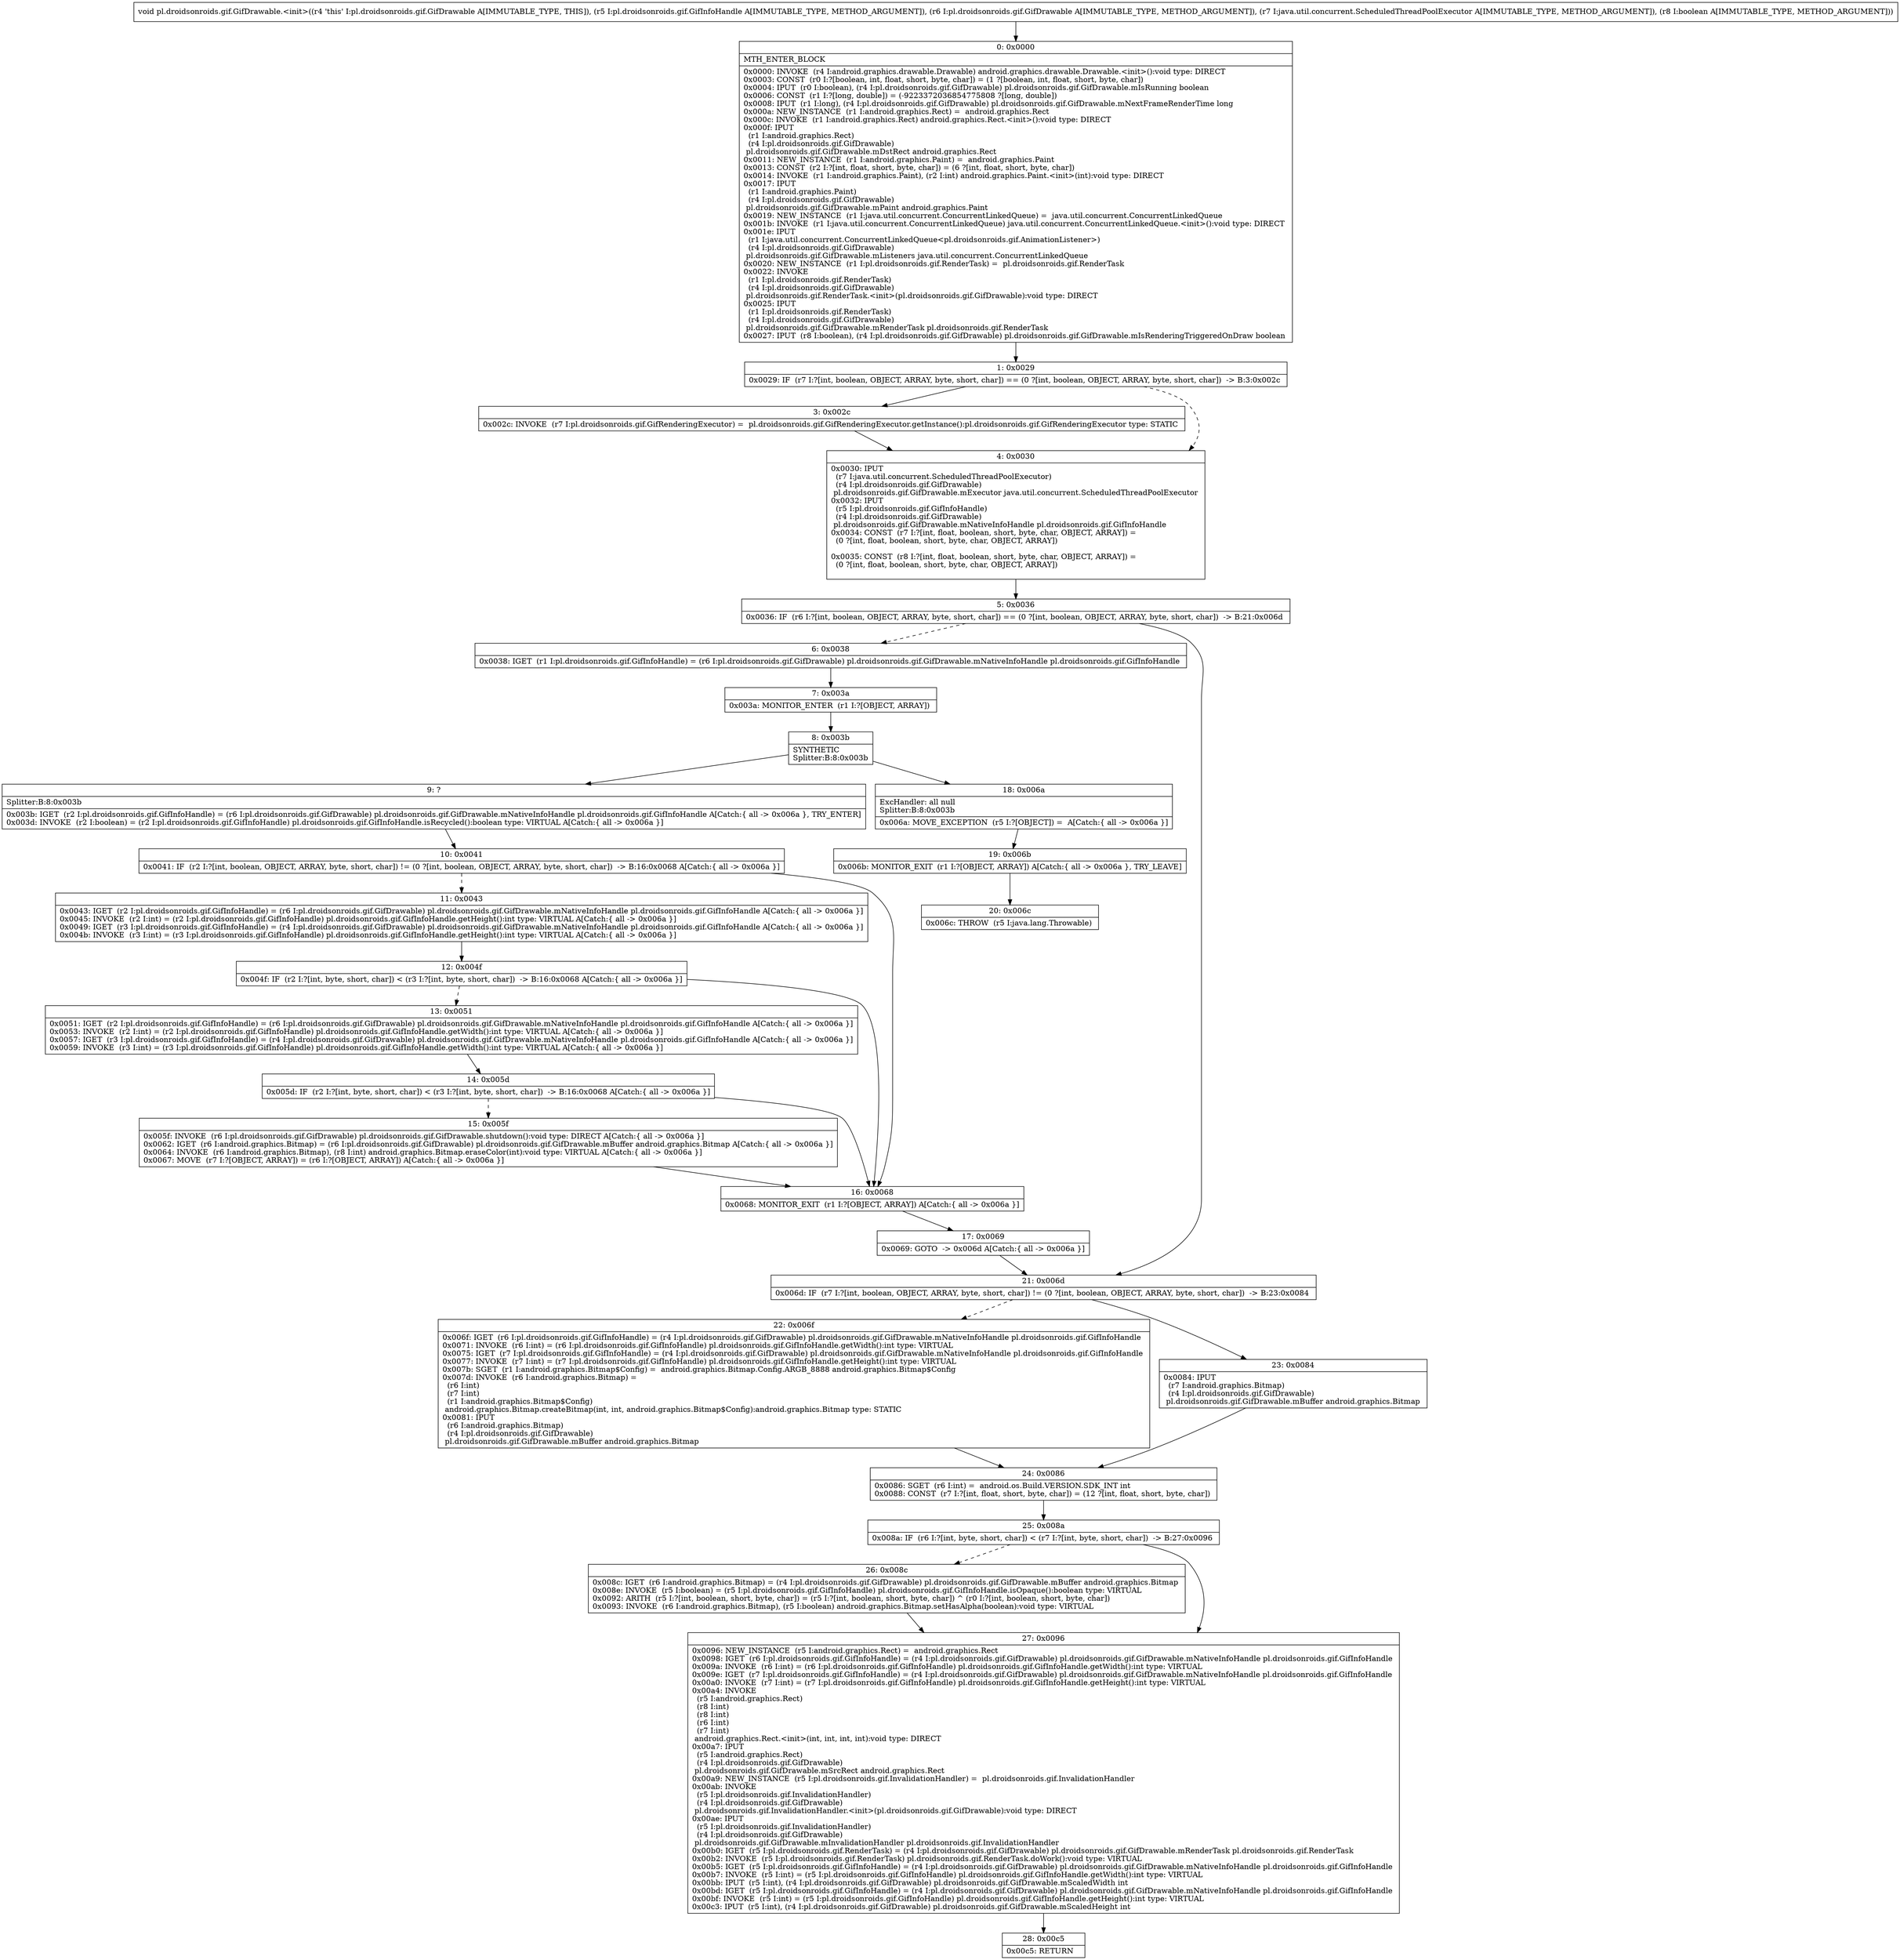 digraph "CFG forpl.droidsonroids.gif.GifDrawable.\<init\>(Lpl\/droidsonroids\/gif\/GifInfoHandle;Lpl\/droidsonroids\/gif\/GifDrawable;Ljava\/util\/concurrent\/ScheduledThreadPoolExecutor;Z)V" {
Node_0 [shape=record,label="{0\:\ 0x0000|MTH_ENTER_BLOCK\l|0x0000: INVOKE  (r4 I:android.graphics.drawable.Drawable) android.graphics.drawable.Drawable.\<init\>():void type: DIRECT \l0x0003: CONST  (r0 I:?[boolean, int, float, short, byte, char]) = (1 ?[boolean, int, float, short, byte, char]) \l0x0004: IPUT  (r0 I:boolean), (r4 I:pl.droidsonroids.gif.GifDrawable) pl.droidsonroids.gif.GifDrawable.mIsRunning boolean \l0x0006: CONST  (r1 I:?[long, double]) = (\-9223372036854775808 ?[long, double]) \l0x0008: IPUT  (r1 I:long), (r4 I:pl.droidsonroids.gif.GifDrawable) pl.droidsonroids.gif.GifDrawable.mNextFrameRenderTime long \l0x000a: NEW_INSTANCE  (r1 I:android.graphics.Rect) =  android.graphics.Rect \l0x000c: INVOKE  (r1 I:android.graphics.Rect) android.graphics.Rect.\<init\>():void type: DIRECT \l0x000f: IPUT  \l  (r1 I:android.graphics.Rect)\l  (r4 I:pl.droidsonroids.gif.GifDrawable)\l pl.droidsonroids.gif.GifDrawable.mDstRect android.graphics.Rect \l0x0011: NEW_INSTANCE  (r1 I:android.graphics.Paint) =  android.graphics.Paint \l0x0013: CONST  (r2 I:?[int, float, short, byte, char]) = (6 ?[int, float, short, byte, char]) \l0x0014: INVOKE  (r1 I:android.graphics.Paint), (r2 I:int) android.graphics.Paint.\<init\>(int):void type: DIRECT \l0x0017: IPUT  \l  (r1 I:android.graphics.Paint)\l  (r4 I:pl.droidsonroids.gif.GifDrawable)\l pl.droidsonroids.gif.GifDrawable.mPaint android.graphics.Paint \l0x0019: NEW_INSTANCE  (r1 I:java.util.concurrent.ConcurrentLinkedQueue) =  java.util.concurrent.ConcurrentLinkedQueue \l0x001b: INVOKE  (r1 I:java.util.concurrent.ConcurrentLinkedQueue) java.util.concurrent.ConcurrentLinkedQueue.\<init\>():void type: DIRECT \l0x001e: IPUT  \l  (r1 I:java.util.concurrent.ConcurrentLinkedQueue\<pl.droidsonroids.gif.AnimationListener\>)\l  (r4 I:pl.droidsonroids.gif.GifDrawable)\l pl.droidsonroids.gif.GifDrawable.mListeners java.util.concurrent.ConcurrentLinkedQueue \l0x0020: NEW_INSTANCE  (r1 I:pl.droidsonroids.gif.RenderTask) =  pl.droidsonroids.gif.RenderTask \l0x0022: INVOKE  \l  (r1 I:pl.droidsonroids.gif.RenderTask)\l  (r4 I:pl.droidsonroids.gif.GifDrawable)\l pl.droidsonroids.gif.RenderTask.\<init\>(pl.droidsonroids.gif.GifDrawable):void type: DIRECT \l0x0025: IPUT  \l  (r1 I:pl.droidsonroids.gif.RenderTask)\l  (r4 I:pl.droidsonroids.gif.GifDrawable)\l pl.droidsonroids.gif.GifDrawable.mRenderTask pl.droidsonroids.gif.RenderTask \l0x0027: IPUT  (r8 I:boolean), (r4 I:pl.droidsonroids.gif.GifDrawable) pl.droidsonroids.gif.GifDrawable.mIsRenderingTriggeredOnDraw boolean \l}"];
Node_1 [shape=record,label="{1\:\ 0x0029|0x0029: IF  (r7 I:?[int, boolean, OBJECT, ARRAY, byte, short, char]) == (0 ?[int, boolean, OBJECT, ARRAY, byte, short, char])  \-\> B:3:0x002c \l}"];
Node_3 [shape=record,label="{3\:\ 0x002c|0x002c: INVOKE  (r7 I:pl.droidsonroids.gif.GifRenderingExecutor) =  pl.droidsonroids.gif.GifRenderingExecutor.getInstance():pl.droidsonroids.gif.GifRenderingExecutor type: STATIC \l}"];
Node_4 [shape=record,label="{4\:\ 0x0030|0x0030: IPUT  \l  (r7 I:java.util.concurrent.ScheduledThreadPoolExecutor)\l  (r4 I:pl.droidsonroids.gif.GifDrawable)\l pl.droidsonroids.gif.GifDrawable.mExecutor java.util.concurrent.ScheduledThreadPoolExecutor \l0x0032: IPUT  \l  (r5 I:pl.droidsonroids.gif.GifInfoHandle)\l  (r4 I:pl.droidsonroids.gif.GifDrawable)\l pl.droidsonroids.gif.GifDrawable.mNativeInfoHandle pl.droidsonroids.gif.GifInfoHandle \l0x0034: CONST  (r7 I:?[int, float, boolean, short, byte, char, OBJECT, ARRAY]) = \l  (0 ?[int, float, boolean, short, byte, char, OBJECT, ARRAY])\l \l0x0035: CONST  (r8 I:?[int, float, boolean, short, byte, char, OBJECT, ARRAY]) = \l  (0 ?[int, float, boolean, short, byte, char, OBJECT, ARRAY])\l \l}"];
Node_5 [shape=record,label="{5\:\ 0x0036|0x0036: IF  (r6 I:?[int, boolean, OBJECT, ARRAY, byte, short, char]) == (0 ?[int, boolean, OBJECT, ARRAY, byte, short, char])  \-\> B:21:0x006d \l}"];
Node_6 [shape=record,label="{6\:\ 0x0038|0x0038: IGET  (r1 I:pl.droidsonroids.gif.GifInfoHandle) = (r6 I:pl.droidsonroids.gif.GifDrawable) pl.droidsonroids.gif.GifDrawable.mNativeInfoHandle pl.droidsonroids.gif.GifInfoHandle \l}"];
Node_7 [shape=record,label="{7\:\ 0x003a|0x003a: MONITOR_ENTER  (r1 I:?[OBJECT, ARRAY]) \l}"];
Node_8 [shape=record,label="{8\:\ 0x003b|SYNTHETIC\lSplitter:B:8:0x003b\l}"];
Node_9 [shape=record,label="{9\:\ ?|Splitter:B:8:0x003b\l|0x003b: IGET  (r2 I:pl.droidsonroids.gif.GifInfoHandle) = (r6 I:pl.droidsonroids.gif.GifDrawable) pl.droidsonroids.gif.GifDrawable.mNativeInfoHandle pl.droidsonroids.gif.GifInfoHandle A[Catch:\{ all \-\> 0x006a \}, TRY_ENTER]\l0x003d: INVOKE  (r2 I:boolean) = (r2 I:pl.droidsonroids.gif.GifInfoHandle) pl.droidsonroids.gif.GifInfoHandle.isRecycled():boolean type: VIRTUAL A[Catch:\{ all \-\> 0x006a \}]\l}"];
Node_10 [shape=record,label="{10\:\ 0x0041|0x0041: IF  (r2 I:?[int, boolean, OBJECT, ARRAY, byte, short, char]) != (0 ?[int, boolean, OBJECT, ARRAY, byte, short, char])  \-\> B:16:0x0068 A[Catch:\{ all \-\> 0x006a \}]\l}"];
Node_11 [shape=record,label="{11\:\ 0x0043|0x0043: IGET  (r2 I:pl.droidsonroids.gif.GifInfoHandle) = (r6 I:pl.droidsonroids.gif.GifDrawable) pl.droidsonroids.gif.GifDrawable.mNativeInfoHandle pl.droidsonroids.gif.GifInfoHandle A[Catch:\{ all \-\> 0x006a \}]\l0x0045: INVOKE  (r2 I:int) = (r2 I:pl.droidsonroids.gif.GifInfoHandle) pl.droidsonroids.gif.GifInfoHandle.getHeight():int type: VIRTUAL A[Catch:\{ all \-\> 0x006a \}]\l0x0049: IGET  (r3 I:pl.droidsonroids.gif.GifInfoHandle) = (r4 I:pl.droidsonroids.gif.GifDrawable) pl.droidsonroids.gif.GifDrawable.mNativeInfoHandle pl.droidsonroids.gif.GifInfoHandle A[Catch:\{ all \-\> 0x006a \}]\l0x004b: INVOKE  (r3 I:int) = (r3 I:pl.droidsonroids.gif.GifInfoHandle) pl.droidsonroids.gif.GifInfoHandle.getHeight():int type: VIRTUAL A[Catch:\{ all \-\> 0x006a \}]\l}"];
Node_12 [shape=record,label="{12\:\ 0x004f|0x004f: IF  (r2 I:?[int, byte, short, char]) \< (r3 I:?[int, byte, short, char])  \-\> B:16:0x0068 A[Catch:\{ all \-\> 0x006a \}]\l}"];
Node_13 [shape=record,label="{13\:\ 0x0051|0x0051: IGET  (r2 I:pl.droidsonroids.gif.GifInfoHandle) = (r6 I:pl.droidsonroids.gif.GifDrawable) pl.droidsonroids.gif.GifDrawable.mNativeInfoHandle pl.droidsonroids.gif.GifInfoHandle A[Catch:\{ all \-\> 0x006a \}]\l0x0053: INVOKE  (r2 I:int) = (r2 I:pl.droidsonroids.gif.GifInfoHandle) pl.droidsonroids.gif.GifInfoHandle.getWidth():int type: VIRTUAL A[Catch:\{ all \-\> 0x006a \}]\l0x0057: IGET  (r3 I:pl.droidsonroids.gif.GifInfoHandle) = (r4 I:pl.droidsonroids.gif.GifDrawable) pl.droidsonroids.gif.GifDrawable.mNativeInfoHandle pl.droidsonroids.gif.GifInfoHandle A[Catch:\{ all \-\> 0x006a \}]\l0x0059: INVOKE  (r3 I:int) = (r3 I:pl.droidsonroids.gif.GifInfoHandle) pl.droidsonroids.gif.GifInfoHandle.getWidth():int type: VIRTUAL A[Catch:\{ all \-\> 0x006a \}]\l}"];
Node_14 [shape=record,label="{14\:\ 0x005d|0x005d: IF  (r2 I:?[int, byte, short, char]) \< (r3 I:?[int, byte, short, char])  \-\> B:16:0x0068 A[Catch:\{ all \-\> 0x006a \}]\l}"];
Node_15 [shape=record,label="{15\:\ 0x005f|0x005f: INVOKE  (r6 I:pl.droidsonroids.gif.GifDrawable) pl.droidsonroids.gif.GifDrawable.shutdown():void type: DIRECT A[Catch:\{ all \-\> 0x006a \}]\l0x0062: IGET  (r6 I:android.graphics.Bitmap) = (r6 I:pl.droidsonroids.gif.GifDrawable) pl.droidsonroids.gif.GifDrawable.mBuffer android.graphics.Bitmap A[Catch:\{ all \-\> 0x006a \}]\l0x0064: INVOKE  (r6 I:android.graphics.Bitmap), (r8 I:int) android.graphics.Bitmap.eraseColor(int):void type: VIRTUAL A[Catch:\{ all \-\> 0x006a \}]\l0x0067: MOVE  (r7 I:?[OBJECT, ARRAY]) = (r6 I:?[OBJECT, ARRAY]) A[Catch:\{ all \-\> 0x006a \}]\l}"];
Node_16 [shape=record,label="{16\:\ 0x0068|0x0068: MONITOR_EXIT  (r1 I:?[OBJECT, ARRAY]) A[Catch:\{ all \-\> 0x006a \}]\l}"];
Node_17 [shape=record,label="{17\:\ 0x0069|0x0069: GOTO  \-\> 0x006d A[Catch:\{ all \-\> 0x006a \}]\l}"];
Node_18 [shape=record,label="{18\:\ 0x006a|ExcHandler: all null\lSplitter:B:8:0x003b\l|0x006a: MOVE_EXCEPTION  (r5 I:?[OBJECT]) =  A[Catch:\{ all \-\> 0x006a \}]\l}"];
Node_19 [shape=record,label="{19\:\ 0x006b|0x006b: MONITOR_EXIT  (r1 I:?[OBJECT, ARRAY]) A[Catch:\{ all \-\> 0x006a \}, TRY_LEAVE]\l}"];
Node_20 [shape=record,label="{20\:\ 0x006c|0x006c: THROW  (r5 I:java.lang.Throwable) \l}"];
Node_21 [shape=record,label="{21\:\ 0x006d|0x006d: IF  (r7 I:?[int, boolean, OBJECT, ARRAY, byte, short, char]) != (0 ?[int, boolean, OBJECT, ARRAY, byte, short, char])  \-\> B:23:0x0084 \l}"];
Node_22 [shape=record,label="{22\:\ 0x006f|0x006f: IGET  (r6 I:pl.droidsonroids.gif.GifInfoHandle) = (r4 I:pl.droidsonroids.gif.GifDrawable) pl.droidsonroids.gif.GifDrawable.mNativeInfoHandle pl.droidsonroids.gif.GifInfoHandle \l0x0071: INVOKE  (r6 I:int) = (r6 I:pl.droidsonroids.gif.GifInfoHandle) pl.droidsonroids.gif.GifInfoHandle.getWidth():int type: VIRTUAL \l0x0075: IGET  (r7 I:pl.droidsonroids.gif.GifInfoHandle) = (r4 I:pl.droidsonroids.gif.GifDrawable) pl.droidsonroids.gif.GifDrawable.mNativeInfoHandle pl.droidsonroids.gif.GifInfoHandle \l0x0077: INVOKE  (r7 I:int) = (r7 I:pl.droidsonroids.gif.GifInfoHandle) pl.droidsonroids.gif.GifInfoHandle.getHeight():int type: VIRTUAL \l0x007b: SGET  (r1 I:android.graphics.Bitmap$Config) =  android.graphics.Bitmap.Config.ARGB_8888 android.graphics.Bitmap$Config \l0x007d: INVOKE  (r6 I:android.graphics.Bitmap) = \l  (r6 I:int)\l  (r7 I:int)\l  (r1 I:android.graphics.Bitmap$Config)\l android.graphics.Bitmap.createBitmap(int, int, android.graphics.Bitmap$Config):android.graphics.Bitmap type: STATIC \l0x0081: IPUT  \l  (r6 I:android.graphics.Bitmap)\l  (r4 I:pl.droidsonroids.gif.GifDrawable)\l pl.droidsonroids.gif.GifDrawable.mBuffer android.graphics.Bitmap \l}"];
Node_23 [shape=record,label="{23\:\ 0x0084|0x0084: IPUT  \l  (r7 I:android.graphics.Bitmap)\l  (r4 I:pl.droidsonroids.gif.GifDrawable)\l pl.droidsonroids.gif.GifDrawable.mBuffer android.graphics.Bitmap \l}"];
Node_24 [shape=record,label="{24\:\ 0x0086|0x0086: SGET  (r6 I:int) =  android.os.Build.VERSION.SDK_INT int \l0x0088: CONST  (r7 I:?[int, float, short, byte, char]) = (12 ?[int, float, short, byte, char]) \l}"];
Node_25 [shape=record,label="{25\:\ 0x008a|0x008a: IF  (r6 I:?[int, byte, short, char]) \< (r7 I:?[int, byte, short, char])  \-\> B:27:0x0096 \l}"];
Node_26 [shape=record,label="{26\:\ 0x008c|0x008c: IGET  (r6 I:android.graphics.Bitmap) = (r4 I:pl.droidsonroids.gif.GifDrawable) pl.droidsonroids.gif.GifDrawable.mBuffer android.graphics.Bitmap \l0x008e: INVOKE  (r5 I:boolean) = (r5 I:pl.droidsonroids.gif.GifInfoHandle) pl.droidsonroids.gif.GifInfoHandle.isOpaque():boolean type: VIRTUAL \l0x0092: ARITH  (r5 I:?[int, boolean, short, byte, char]) = (r5 I:?[int, boolean, short, byte, char]) ^ (r0 I:?[int, boolean, short, byte, char]) \l0x0093: INVOKE  (r6 I:android.graphics.Bitmap), (r5 I:boolean) android.graphics.Bitmap.setHasAlpha(boolean):void type: VIRTUAL \l}"];
Node_27 [shape=record,label="{27\:\ 0x0096|0x0096: NEW_INSTANCE  (r5 I:android.graphics.Rect) =  android.graphics.Rect \l0x0098: IGET  (r6 I:pl.droidsonroids.gif.GifInfoHandle) = (r4 I:pl.droidsonroids.gif.GifDrawable) pl.droidsonroids.gif.GifDrawable.mNativeInfoHandle pl.droidsonroids.gif.GifInfoHandle \l0x009a: INVOKE  (r6 I:int) = (r6 I:pl.droidsonroids.gif.GifInfoHandle) pl.droidsonroids.gif.GifInfoHandle.getWidth():int type: VIRTUAL \l0x009e: IGET  (r7 I:pl.droidsonroids.gif.GifInfoHandle) = (r4 I:pl.droidsonroids.gif.GifDrawable) pl.droidsonroids.gif.GifDrawable.mNativeInfoHandle pl.droidsonroids.gif.GifInfoHandle \l0x00a0: INVOKE  (r7 I:int) = (r7 I:pl.droidsonroids.gif.GifInfoHandle) pl.droidsonroids.gif.GifInfoHandle.getHeight():int type: VIRTUAL \l0x00a4: INVOKE  \l  (r5 I:android.graphics.Rect)\l  (r8 I:int)\l  (r8 I:int)\l  (r6 I:int)\l  (r7 I:int)\l android.graphics.Rect.\<init\>(int, int, int, int):void type: DIRECT \l0x00a7: IPUT  \l  (r5 I:android.graphics.Rect)\l  (r4 I:pl.droidsonroids.gif.GifDrawable)\l pl.droidsonroids.gif.GifDrawable.mSrcRect android.graphics.Rect \l0x00a9: NEW_INSTANCE  (r5 I:pl.droidsonroids.gif.InvalidationHandler) =  pl.droidsonroids.gif.InvalidationHandler \l0x00ab: INVOKE  \l  (r5 I:pl.droidsonroids.gif.InvalidationHandler)\l  (r4 I:pl.droidsonroids.gif.GifDrawable)\l pl.droidsonroids.gif.InvalidationHandler.\<init\>(pl.droidsonroids.gif.GifDrawable):void type: DIRECT \l0x00ae: IPUT  \l  (r5 I:pl.droidsonroids.gif.InvalidationHandler)\l  (r4 I:pl.droidsonroids.gif.GifDrawable)\l pl.droidsonroids.gif.GifDrawable.mInvalidationHandler pl.droidsonroids.gif.InvalidationHandler \l0x00b0: IGET  (r5 I:pl.droidsonroids.gif.RenderTask) = (r4 I:pl.droidsonroids.gif.GifDrawable) pl.droidsonroids.gif.GifDrawable.mRenderTask pl.droidsonroids.gif.RenderTask \l0x00b2: INVOKE  (r5 I:pl.droidsonroids.gif.RenderTask) pl.droidsonroids.gif.RenderTask.doWork():void type: VIRTUAL \l0x00b5: IGET  (r5 I:pl.droidsonroids.gif.GifInfoHandle) = (r4 I:pl.droidsonroids.gif.GifDrawable) pl.droidsonroids.gif.GifDrawable.mNativeInfoHandle pl.droidsonroids.gif.GifInfoHandle \l0x00b7: INVOKE  (r5 I:int) = (r5 I:pl.droidsonroids.gif.GifInfoHandle) pl.droidsonroids.gif.GifInfoHandle.getWidth():int type: VIRTUAL \l0x00bb: IPUT  (r5 I:int), (r4 I:pl.droidsonroids.gif.GifDrawable) pl.droidsonroids.gif.GifDrawable.mScaledWidth int \l0x00bd: IGET  (r5 I:pl.droidsonroids.gif.GifInfoHandle) = (r4 I:pl.droidsonroids.gif.GifDrawable) pl.droidsonroids.gif.GifDrawable.mNativeInfoHandle pl.droidsonroids.gif.GifInfoHandle \l0x00bf: INVOKE  (r5 I:int) = (r5 I:pl.droidsonroids.gif.GifInfoHandle) pl.droidsonroids.gif.GifInfoHandle.getHeight():int type: VIRTUAL \l0x00c3: IPUT  (r5 I:int), (r4 I:pl.droidsonroids.gif.GifDrawable) pl.droidsonroids.gif.GifDrawable.mScaledHeight int \l}"];
Node_28 [shape=record,label="{28\:\ 0x00c5|0x00c5: RETURN   \l}"];
MethodNode[shape=record,label="{void pl.droidsonroids.gif.GifDrawable.\<init\>((r4 'this' I:pl.droidsonroids.gif.GifDrawable A[IMMUTABLE_TYPE, THIS]), (r5 I:pl.droidsonroids.gif.GifInfoHandle A[IMMUTABLE_TYPE, METHOD_ARGUMENT]), (r6 I:pl.droidsonroids.gif.GifDrawable A[IMMUTABLE_TYPE, METHOD_ARGUMENT]), (r7 I:java.util.concurrent.ScheduledThreadPoolExecutor A[IMMUTABLE_TYPE, METHOD_ARGUMENT]), (r8 I:boolean A[IMMUTABLE_TYPE, METHOD_ARGUMENT])) }"];
MethodNode -> Node_0;
Node_0 -> Node_1;
Node_1 -> Node_3;
Node_1 -> Node_4[style=dashed];
Node_3 -> Node_4;
Node_4 -> Node_5;
Node_5 -> Node_6[style=dashed];
Node_5 -> Node_21;
Node_6 -> Node_7;
Node_7 -> Node_8;
Node_8 -> Node_9;
Node_8 -> Node_18;
Node_9 -> Node_10;
Node_10 -> Node_11[style=dashed];
Node_10 -> Node_16;
Node_11 -> Node_12;
Node_12 -> Node_13[style=dashed];
Node_12 -> Node_16;
Node_13 -> Node_14;
Node_14 -> Node_15[style=dashed];
Node_14 -> Node_16;
Node_15 -> Node_16;
Node_16 -> Node_17;
Node_17 -> Node_21;
Node_18 -> Node_19;
Node_19 -> Node_20;
Node_21 -> Node_22[style=dashed];
Node_21 -> Node_23;
Node_22 -> Node_24;
Node_23 -> Node_24;
Node_24 -> Node_25;
Node_25 -> Node_26[style=dashed];
Node_25 -> Node_27;
Node_26 -> Node_27;
Node_27 -> Node_28;
}

